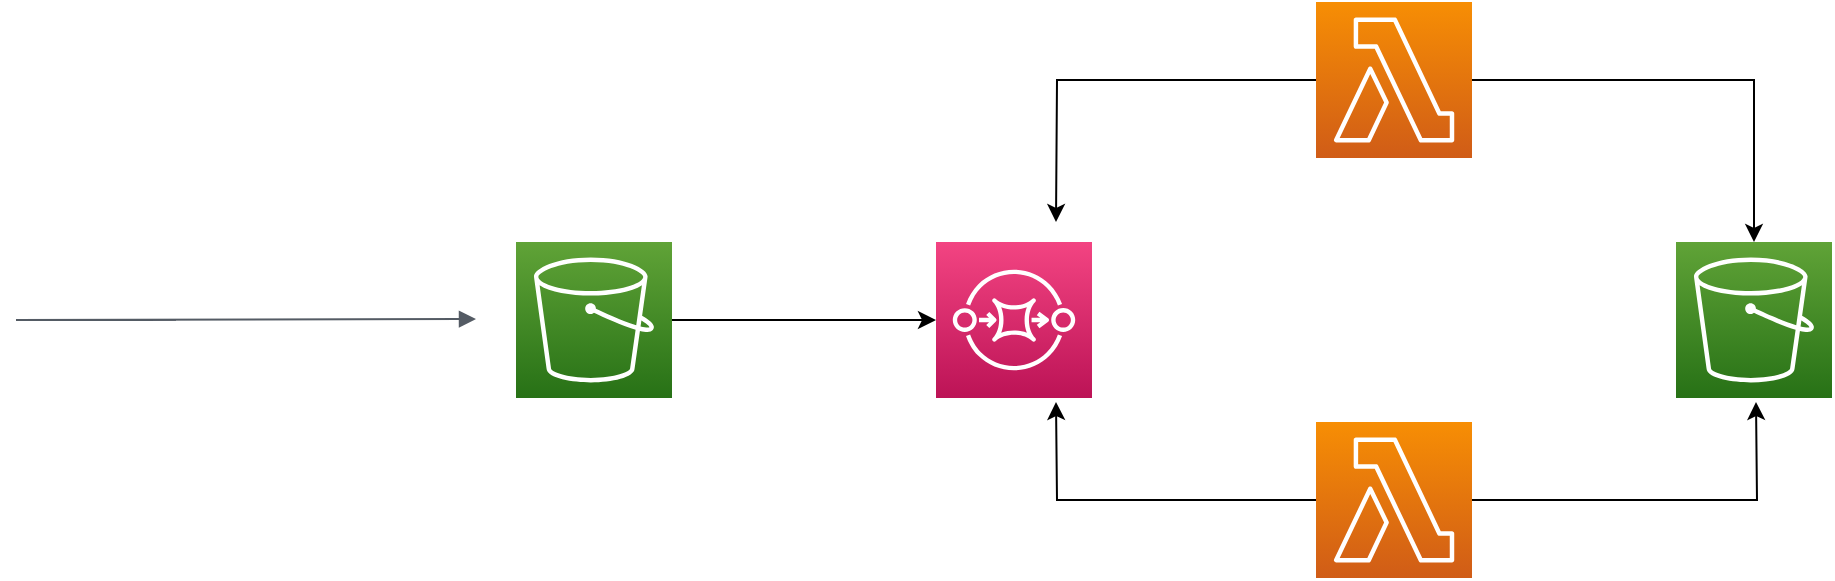 <mxfile version="13.7.7" type="device"><diagram id="Ht1M8jgEwFfnCIfOTk4-" name="Page-1"><mxGraphModel dx="1038" dy="580" grid="1" gridSize="10" guides="1" tooltips="1" connect="1" arrows="1" fold="1" page="1" pageScale="1" pageWidth="1169" pageHeight="827" math="0" shadow="0"><root><mxCell id="0"/><mxCell id="1" parent="0"/><mxCell id="Hc49KM1dhgcOu7mxYlvY-1" value="" style="outlineConnect=0;fontColor=#232F3E;gradientColor=#F34482;gradientDirection=north;fillColor=#BC1356;strokeColor=#ffffff;dashed=0;verticalLabelPosition=bottom;verticalAlign=top;align=center;html=1;fontSize=12;fontStyle=0;aspect=fixed;shape=mxgraph.aws4.resourceIcon;resIcon=mxgraph.aws4.sqs;" vertex="1" parent="1"><mxGeometry x="470" y="260" width="78" height="78" as="geometry"/></mxCell><mxCell id="Hc49KM1dhgcOu7mxYlvY-9" style="edgeStyle=orthogonalEdgeStyle;rounded=0;orthogonalLoop=1;jettySize=auto;html=1;" edge="1" parent="1" source="Hc49KM1dhgcOu7mxYlvY-2" target="Hc49KM1dhgcOu7mxYlvY-1"><mxGeometry relative="1" as="geometry"/></mxCell><mxCell id="Hc49KM1dhgcOu7mxYlvY-2" value="" style="outlineConnect=0;fontColor=#232F3E;gradientColor=#60A337;gradientDirection=north;fillColor=#277116;strokeColor=#ffffff;dashed=0;verticalLabelPosition=bottom;verticalAlign=top;align=center;html=1;fontSize=12;fontStyle=0;aspect=fixed;shape=mxgraph.aws4.resourceIcon;resIcon=mxgraph.aws4.s3;" vertex="1" parent="1"><mxGeometry x="260" y="260" width="78" height="78" as="geometry"/></mxCell><mxCell id="Hc49KM1dhgcOu7mxYlvY-3" value="" style="edgeStyle=orthogonalEdgeStyle;html=1;endArrow=block;elbow=vertical;startArrow=none;endFill=1;strokeColor=#545B64;rounded=0;" edge="1" parent="1"><mxGeometry width="100" relative="1" as="geometry"><mxPoint x="90" y="299" as="sourcePoint"/><mxPoint x="240" y="298.5" as="targetPoint"/><Array as="points"><mxPoint x="10" y="298.5"/><mxPoint x="10" y="298.5"/></Array></mxGeometry></mxCell><mxCell id="Hc49KM1dhgcOu7mxYlvY-8" style="edgeStyle=orthogonalEdgeStyle;rounded=0;orthogonalLoop=1;jettySize=auto;html=1;" edge="1" parent="1" source="Hc49KM1dhgcOu7mxYlvY-5"><mxGeometry relative="1" as="geometry"><mxPoint x="530" y="250" as="targetPoint"/></mxGeometry></mxCell><mxCell id="Hc49KM1dhgcOu7mxYlvY-11" style="edgeStyle=orthogonalEdgeStyle;rounded=0;orthogonalLoop=1;jettySize=auto;html=1;" edge="1" parent="1" source="Hc49KM1dhgcOu7mxYlvY-5" target="Hc49KM1dhgcOu7mxYlvY-10"><mxGeometry relative="1" as="geometry"/></mxCell><mxCell id="Hc49KM1dhgcOu7mxYlvY-5" value="" style="outlineConnect=0;fontColor=#232F3E;gradientColor=#F78E04;gradientDirection=north;fillColor=#D05C17;strokeColor=#ffffff;dashed=0;verticalLabelPosition=bottom;verticalAlign=top;align=center;html=1;fontSize=12;fontStyle=0;aspect=fixed;shape=mxgraph.aws4.resourceIcon;resIcon=mxgraph.aws4.lambda;" vertex="1" parent="1"><mxGeometry x="660" y="140" width="78" height="78" as="geometry"/></mxCell><mxCell id="Hc49KM1dhgcOu7mxYlvY-7" style="edgeStyle=orthogonalEdgeStyle;rounded=0;orthogonalLoop=1;jettySize=auto;html=1;" edge="1" parent="1" source="Hc49KM1dhgcOu7mxYlvY-6"><mxGeometry relative="1" as="geometry"><mxPoint x="530" y="340" as="targetPoint"/></mxGeometry></mxCell><mxCell id="Hc49KM1dhgcOu7mxYlvY-12" style="edgeStyle=orthogonalEdgeStyle;rounded=0;orthogonalLoop=1;jettySize=auto;html=1;" edge="1" parent="1" source="Hc49KM1dhgcOu7mxYlvY-6"><mxGeometry relative="1" as="geometry"><mxPoint x="880" y="340" as="targetPoint"/></mxGeometry></mxCell><mxCell id="Hc49KM1dhgcOu7mxYlvY-6" value="" style="outlineConnect=0;fontColor=#232F3E;gradientColor=#F78E04;gradientDirection=north;fillColor=#D05C17;strokeColor=#ffffff;dashed=0;verticalLabelPosition=bottom;verticalAlign=top;align=center;html=1;fontSize=12;fontStyle=0;aspect=fixed;shape=mxgraph.aws4.resourceIcon;resIcon=mxgraph.aws4.lambda;" vertex="1" parent="1"><mxGeometry x="660" y="350" width="78" height="78" as="geometry"/></mxCell><mxCell id="Hc49KM1dhgcOu7mxYlvY-10" value="" style="outlineConnect=0;fontColor=#232F3E;gradientColor=#60A337;gradientDirection=north;fillColor=#277116;strokeColor=#ffffff;dashed=0;verticalLabelPosition=bottom;verticalAlign=top;align=center;html=1;fontSize=12;fontStyle=0;aspect=fixed;shape=mxgraph.aws4.resourceIcon;resIcon=mxgraph.aws4.s3;" vertex="1" parent="1"><mxGeometry x="840" y="260" width="78" height="78" as="geometry"/></mxCell></root></mxGraphModel></diagram></mxfile>